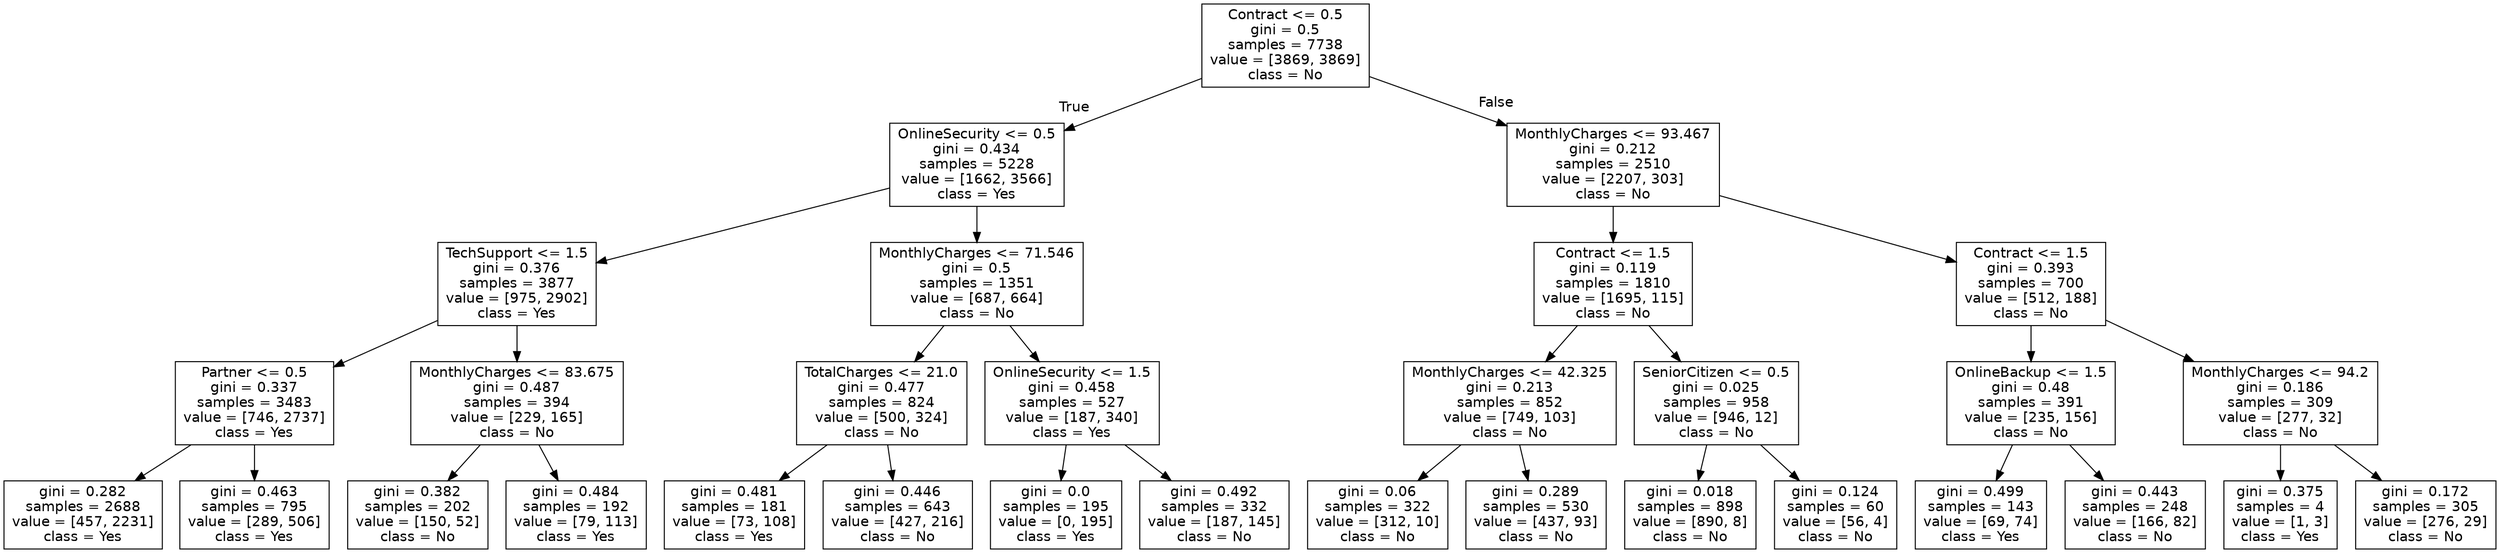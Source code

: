 digraph Tree {
node [shape=box, fontname="helvetica"] ;
edge [fontname="helvetica"] ;
0 [label="Contract <= 0.5\ngini = 0.5\nsamples = 7738\nvalue = [3869, 3869]\nclass = No"] ;
1 [label="OnlineSecurity <= 0.5\ngini = 0.434\nsamples = 5228\nvalue = [1662, 3566]\nclass = Yes"] ;
0 -> 1 [labeldistance=2.5, labelangle=45, headlabel="True"] ;
2 [label="TechSupport <= 1.5\ngini = 0.376\nsamples = 3877\nvalue = [975, 2902]\nclass = Yes"] ;
1 -> 2 ;
3 [label="Partner <= 0.5\ngini = 0.337\nsamples = 3483\nvalue = [746, 2737]\nclass = Yes"] ;
2 -> 3 ;
4 [label="gini = 0.282\nsamples = 2688\nvalue = [457, 2231]\nclass = Yes"] ;
3 -> 4 ;
5 [label="gini = 0.463\nsamples = 795\nvalue = [289, 506]\nclass = Yes"] ;
3 -> 5 ;
6 [label="MonthlyCharges <= 83.675\ngini = 0.487\nsamples = 394\nvalue = [229, 165]\nclass = No"] ;
2 -> 6 ;
7 [label="gini = 0.382\nsamples = 202\nvalue = [150, 52]\nclass = No"] ;
6 -> 7 ;
8 [label="gini = 0.484\nsamples = 192\nvalue = [79, 113]\nclass = Yes"] ;
6 -> 8 ;
9 [label="MonthlyCharges <= 71.546\ngini = 0.5\nsamples = 1351\nvalue = [687, 664]\nclass = No"] ;
1 -> 9 ;
10 [label="TotalCharges <= 21.0\ngini = 0.477\nsamples = 824\nvalue = [500, 324]\nclass = No"] ;
9 -> 10 ;
11 [label="gini = 0.481\nsamples = 181\nvalue = [73, 108]\nclass = Yes"] ;
10 -> 11 ;
12 [label="gini = 0.446\nsamples = 643\nvalue = [427, 216]\nclass = No"] ;
10 -> 12 ;
13 [label="OnlineSecurity <= 1.5\ngini = 0.458\nsamples = 527\nvalue = [187, 340]\nclass = Yes"] ;
9 -> 13 ;
14 [label="gini = 0.0\nsamples = 195\nvalue = [0, 195]\nclass = Yes"] ;
13 -> 14 ;
15 [label="gini = 0.492\nsamples = 332\nvalue = [187, 145]\nclass = No"] ;
13 -> 15 ;
16 [label="MonthlyCharges <= 93.467\ngini = 0.212\nsamples = 2510\nvalue = [2207, 303]\nclass = No"] ;
0 -> 16 [labeldistance=2.5, labelangle=-45, headlabel="False"] ;
17 [label="Contract <= 1.5\ngini = 0.119\nsamples = 1810\nvalue = [1695, 115]\nclass = No"] ;
16 -> 17 ;
18 [label="MonthlyCharges <= 42.325\ngini = 0.213\nsamples = 852\nvalue = [749, 103]\nclass = No"] ;
17 -> 18 ;
19 [label="gini = 0.06\nsamples = 322\nvalue = [312, 10]\nclass = No"] ;
18 -> 19 ;
20 [label="gini = 0.289\nsamples = 530\nvalue = [437, 93]\nclass = No"] ;
18 -> 20 ;
21 [label="SeniorCitizen <= 0.5\ngini = 0.025\nsamples = 958\nvalue = [946, 12]\nclass = No"] ;
17 -> 21 ;
22 [label="gini = 0.018\nsamples = 898\nvalue = [890, 8]\nclass = No"] ;
21 -> 22 ;
23 [label="gini = 0.124\nsamples = 60\nvalue = [56, 4]\nclass = No"] ;
21 -> 23 ;
24 [label="Contract <= 1.5\ngini = 0.393\nsamples = 700\nvalue = [512, 188]\nclass = No"] ;
16 -> 24 ;
25 [label="OnlineBackup <= 1.5\ngini = 0.48\nsamples = 391\nvalue = [235, 156]\nclass = No"] ;
24 -> 25 ;
26 [label="gini = 0.499\nsamples = 143\nvalue = [69, 74]\nclass = Yes"] ;
25 -> 26 ;
27 [label="gini = 0.443\nsamples = 248\nvalue = [166, 82]\nclass = No"] ;
25 -> 27 ;
28 [label="MonthlyCharges <= 94.2\ngini = 0.186\nsamples = 309\nvalue = [277, 32]\nclass = No"] ;
24 -> 28 ;
29 [label="gini = 0.375\nsamples = 4\nvalue = [1, 3]\nclass = Yes"] ;
28 -> 29 ;
30 [label="gini = 0.172\nsamples = 305\nvalue = [276, 29]\nclass = No"] ;
28 -> 30 ;
}